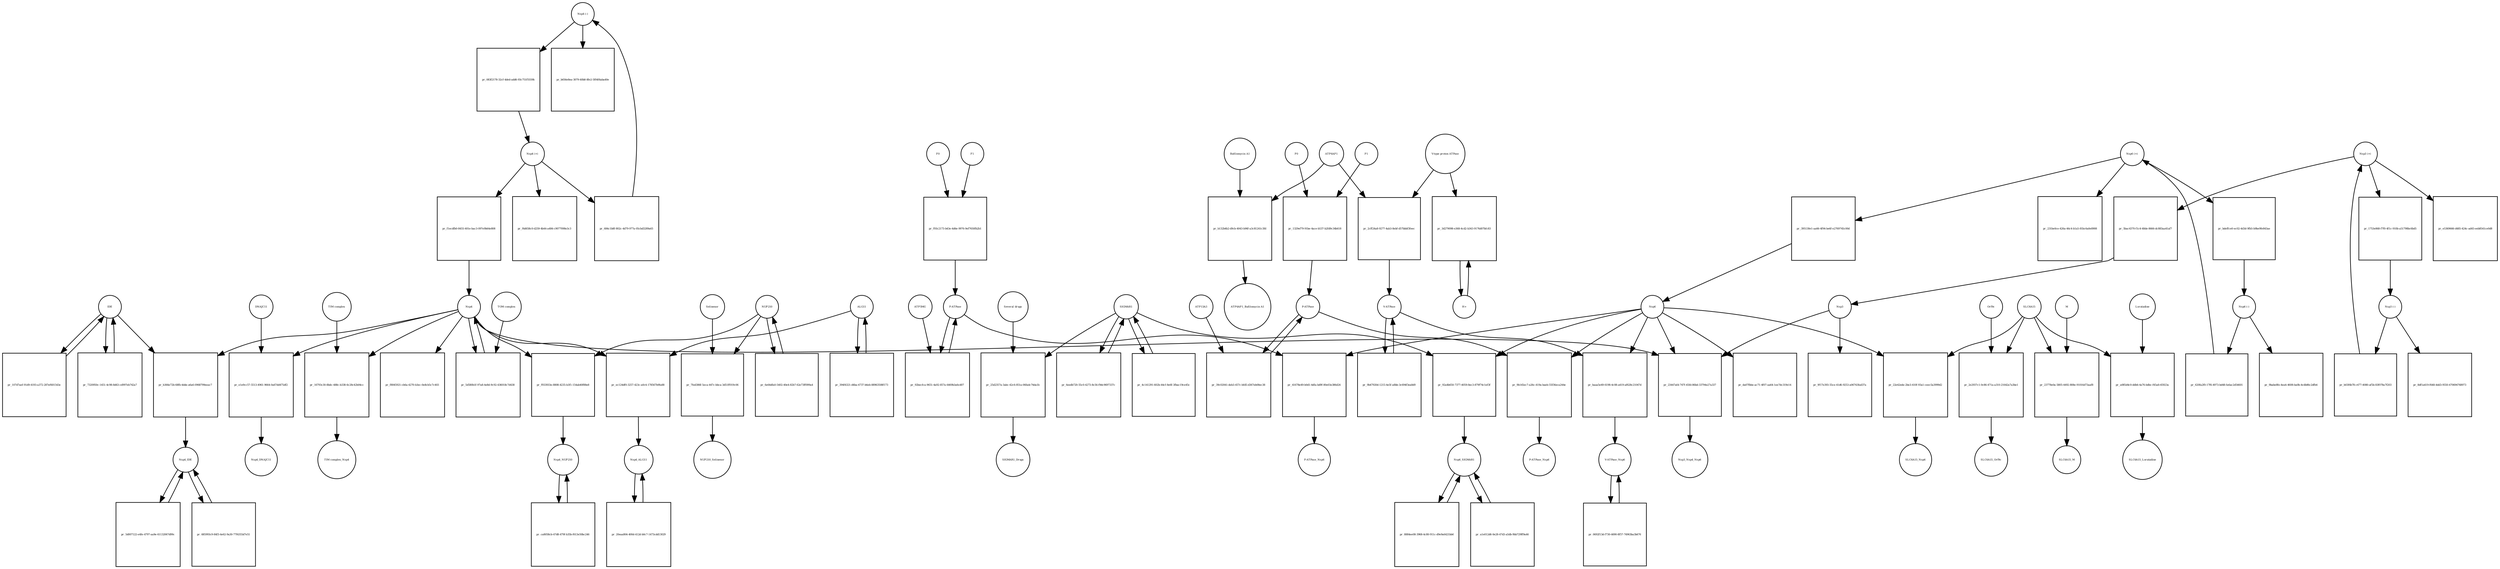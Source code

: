 strict digraph  {
"Nsp4 (-)" [annotation=urn_miriam_pubmed_32353859, bipartite=0, cls="nucleic acid feature", fontsize=4, label="Nsp4 (-)", shape=circle];
"pr_083f2178-32cf-4ded-add6-93c751f5559b" [annotation="", bipartite=1, cls=process, fontsize=4, label="pr_083f2178-32cf-4ded-add6-93c751f5559b", shape=square];
"Nsp4 (+)" [annotation=urn_miriam_pubmed_32353859, bipartite=0, cls="nucleic acid feature", fontsize=4, label="Nsp4 (+)", shape=circle];
"pr_f1ecdfb0-8455-401e-bac3-097e9b64e808" [annotation="", bipartite=1, cls=process, fontsize=4, label="pr_f1ecdfb0-8455-401e-bac3-097e9b64e808", shape=square];
Nsp4 [annotation="urn_miriam_ncbiprotein_BCD58761|urn_miriam_taxonomy_2697049", bipartite=0, cls=macromolecule, fontsize=4, label=Nsp4, shape=circle];
"pr_f8045921-cb6a-4270-b3ec-0e8cb5c7c403" [annotation="", bipartite=1, cls=process, fontsize=4, label="pr_f8045921-cb6a-4270-b3ec-0e8cb5c7c403", shape=square];
"pr_f4d658c0-d259-4b44-a484-c9077098e3c3" [annotation="", bipartite=1, cls=process, fontsize=4, label="pr_f4d658c0-d259-4b44-a484-c9077098e3c3", shape=square];
"pr_b366e72b-68fb-4dde-a6a6-0968799eeac7" [annotation="", bipartite=1, cls=process, fontsize=4, label="pr_b366e72b-68fb-4dde-a6a6-0968799eeac7", shape=square];
IDE [annotation="urn_miriam_uniprot_P14735|urn_miriam_pubmed_32353859|urn_miriam_doi_10.1210%2Fmend-4-8-1125|urn_miriam_taxonomy_10116", bipartite=0, cls=macromolecule, fontsize=4, label=IDE, shape=circle];
Nsp4_IDE [annotation="", bipartite=0, cls=complex, fontsize=4, label=Nsp4_IDE, shape=circle];
"pr_685993c9-84f3-4e62-9a30-77f4355d7e51" [annotation="", bipartite=1, cls=process, fontsize=4, label="pr_685993c9-84f3-4e62-9a30-77f4355d7e51", shape=square];
"pr_f933933e-8808-4235-b3f1-154ab40f88e8" [annotation="", bipartite=1, cls=process, fontsize=4, label="pr_f933933e-8808-4235-b3f1-154ab40f88e8", shape=square];
NUP210 [annotation="urn_miriam_uniprot_Q8TEM1|urn_miriam_pubmed_14517331", bipartite=0, cls=macromolecule, fontsize=4, label=NUP210, shape=circle];
Nsp4_NUP210 [annotation=urn_miriam_pubmed_14517331, bipartite=0, cls=complex, fontsize=4, label=Nsp4_NUP210, shape=circle];
"pr_5d007122-e4fe-4797-aa9e-61132067d99c" [annotation="", bipartite=1, cls=process, fontsize=4, label="pr_5d007122-e4fe-4797-aa9e-61132067d99c", shape=square];
"pr_e1e9cc57-5513-4961-9664-0a67dd475df2" [annotation="", bipartite=1, cls=process, fontsize=4, label="pr_e1e9cc57-5513-4961-9664-0a67dd475df2", shape=square];
DNAJC11 [annotation="urn_miriam_uniprot_Q9NVH1|urn_miriam_pubmed_32353859|urn_miriam_pubmed_25997101", bipartite=0, cls=macromolecule, fontsize=4, label=DNAJC11, shape=circle];
Nsp4_DNAJC11 [annotation="urn_miriam_pubmed_25997101|urn_miriam_pubmed_32353859", bipartite=0, cls=complex, fontsize=4, label=Nsp4_DNAJC11, shape=circle];
"pr_ca8058cb-47d8-479f-b35b-f613e50bc246" [annotation="", bipartite=1, cls=process, fontsize=4, label="pr_ca8058cb-47d8-479f-b35b-f613e50bc246", shape=square];
"pr_ec124df0-3257-423c-a0c4-178567b9fa88" [annotation="", bipartite=1, cls=process, fontsize=4, label="pr_ec124df0-3257-423c-a0c4-178567b9fa88", shape=square];
ALG11 [annotation="urn_miriam_uniprot_Q2TAA5|urn_miriam_pubmed_20080937", bipartite=0, cls=macromolecule, fontsize=4, label=ALG11, shape=circle];
Nsp4_ALG11 [annotation=urn_miriam_pubmed_20080937, bipartite=0, cls=complex, fontsize=4, label=Nsp4_ALG11, shape=circle];
"pr_684c1b8f-802c-4d79-977a-05cbd3289a65" [annotation="", bipartite=1, cls=process, fontsize=4, label="pr_684c1b8f-802c-4d79-977a-05cbd3289a65", shape=square];
"pr_b656e8ea-3079-40b8-8fe2-5f04f4aba40e" [annotation="", bipartite=1, cls=process, fontsize=4, label="pr_b656e8ea-3079-40b8-8fe2-5f04f4aba40e", shape=square];
"Nsp6 (-)" [annotation=urn_miriam_pubmed_32353859, bipartite=0, cls="nucleic acid feature", fontsize=4, label="Nsp6 (-)", shape=circle];
"pr_620fa2f0-17f6-4973-bd48-fa6ac2d54601" [annotation="", bipartite=1, cls=process, fontsize=4, label="pr_620fa2f0-17f6-4973-bd48-fa6ac2d54601", shape=square];
"Nsp6 (+)" [annotation=urn_miriam_pubmed_32353859, bipartite=0, cls="nucleic acid feature", fontsize=4, label="Nsp6 (+)", shape=circle];
"pr_395130e1-aa66-4f94-be6f-e2769745c00d" [annotation="", bipartite=1, cls=process, fontsize=4, label="pr_395130e1-aa66-4f94-be6f-e2769745c00d", shape=square];
Nsp6 [annotation="urn_miriam_taxonomy_2697049|urn_miriam_pubmed_32353859", bipartite=0, cls=macromolecule, fontsize=4, label=Nsp6, shape=circle];
"pr_da07fbbe-ac71-4f07-aa64-1ee7dc319e14" [annotation="", bipartite=1, cls=process, fontsize=4, label="pr_da07fbbe-ac71-4f07-aa64-1ee7dc319e14", shape=square];
"pr_231be0ce-426a-46c4-b1a5-81bc6a0e8908" [annotation="", bipartite=1, cls=process, fontsize=4, label="pr_231be0ce-426a-46c4-b1a5-81bc6a0e8908", shape=square];
"pr_41678e49-b0d1-4dfa-bd9f-80e03e386d24" [annotation="", bipartite=1, cls=process, fontsize=4, label="pr_41678e49-b0d1-4dfa-bd9f-80e03e386d24", shape=square];
"F-ATPase" [annotation=urn_miriam_uniprot_O75964, bipartite=0, cls=complex, fontsize=4, label="F-ATPase", shape=circle];
"F-ATPase_Nsp6" [annotation="", bipartite=0, cls=complex, fontsize=4, label="F-ATPase_Nsp6", shape=circle];
"pr_9b145ec7-a26c-419a-baeb-55f36eca244e" [annotation="", bipartite=1, cls=process, fontsize=4, label="pr_9b145ec7-a26c-419a-baeb-55f36eca244e", shape=square];
"P-ATPase" [annotation="", bipartite=0, cls=complex, fontsize=4, label="P-ATPase", shape=circle];
"P-ATPase_Nsp6" [annotation="", bipartite=0, cls=complex, fontsize=4, label="P-ATPase_Nsp6", shape=circle];
"pr_92a4b650-7377-4059-8ec3-879f74c1ef3f" [annotation="", bipartite=1, cls=process, fontsize=4, label="pr_92a4b650-7377-4059-8ec3-879f74c1ef3f", shape=square];
SIGMAR1 [annotation="urn_miriam_uniprot_Q99720|urn_miriam_doi_10.1074%2Fjbc.272.43.27107|urn_miriam_pubmed_32353859|urn_miriam_pubmed_10406945", bipartite=0, cls=macromolecule, fontsize=4, label=SIGMAR1, shape=circle];
Nsp6_SIGMAR1 [annotation=urn_miriam_pubmed_10406945, bipartite=0, cls=complex, fontsize=4, label=Nsp6_SIGMAR1, shape=circle];
"pr_a1e012d6-0e28-47d3-a5db-9bb729ff9a46" [annotation="", bipartite=1, cls=process, fontsize=4, label="pr_a1e012d6-0e28-47d3-a5db-9bb729ff9a46", shape=square];
"pr_baaa5e49-6198-4c08-a419-af628c21047d" [annotation="", bipartite=1, cls=process, fontsize=4, label="pr_baaa5e49-6198-4c08-a419-af628c21047d", shape=square];
"V-ATPase" [annotation=urn_miriam_uniprot_Q15904, bipartite=0, cls=complex, fontsize=4, label="V-ATPase", shape=circle];
"V-ATPase_Nsp6" [annotation=urn_miriam_uniprot_Q15904, bipartite=0, cls=complex, fontsize=4, label="V-ATPase_Nsp6", shape=circle];
"pr_bdeffce0-ec02-4d3d-9fb5-b9be9fe843ae" [annotation="", bipartite=1, cls=process, fontsize=4, label="pr_bdeffce0-ec02-4d3d-9fb5-b9be9fe843ae", shape=square];
"pr_9babe8fe-4ea4-4608-ba0b-4cdb86c2dfb4" [annotation="", bipartite=1, cls=process, fontsize=4, label="pr_9babe8fe-4ea4-4608-ba0b-4cdb86c2dfb4", shape=square];
"pr_16793c30-8bdc-488c-b338-6c28c42b04cc" [annotation="", bipartite=1, cls=process, fontsize=4, label="pr_16793c30-8bdc-488c-b338-6c28c42b04cc", shape=square];
"TIM complex" [annotation="", bipartite=0, cls=complex, fontsize=4, label="TIM complex", shape=circle];
"TIM complex_Nsp4" [annotation=urn_miriam_pubmed_32353859, bipartite=0, cls=complex, fontsize=4, label="TIM complex_Nsp4", shape=circle];
"pr_107d7aef-91d9-4193-a372-287ef601543e" [annotation="", bipartite=1, cls=process, fontsize=4, label="pr_107d7aef-91d9-4193-a372-287ef601543e", shape=square];
"Nsp3 (-)" [annotation=urn_miriam_pubmed_32353859, bipartite=0, cls="nucleic acid feature", fontsize=4, label="Nsp3 (-)", shape=circle];
"pr_b03f4b78-c477-4080-af5b-83f078a7f203" [annotation="", bipartite=1, cls=process, fontsize=4, label="pr_b03f4b78-c477-4080-af5b-83f078a7f203", shape=square];
"Nsp3 (+)" [annotation=urn_miriam_pubmed_32353859, bipartite=0, cls="nucleic acid feature", fontsize=4, label="Nsp3 (+)", shape=circle];
"pr_1753e868-f7f0-4f1c-910b-a51798bc6bd5" [annotation="", bipartite=1, cls=process, fontsize=4, label="pr_1753e868-f7f0-4f1c-910b-a51798bc6bd5", shape=square];
"pr_5bac4370-f1c4-48de-8666-dc883aa41af7" [annotation="", bipartite=1, cls=process, fontsize=4, label="pr_5bac4370-f1c4-48de-8666-dc883aa41af7", shape=square];
Nsp3 [annotation="urn_miriam_taxonomy_2697049|urn_miriam_pubmed_32353859", bipartite=0, cls=macromolecule, fontsize=4, label=Nsp3, shape=circle];
"pr_8df1a419-f648-4dd3-9550-470694768973" [annotation="", bipartite=1, cls=process, fontsize=4, label="pr_8df1a419-f648-4dd3-9550-470694768973", shape=square];
"pr_e5369666-d485-424c-ad45-eeb8541ce0d8" [annotation="", bipartite=1, cls=process, fontsize=4, label="pr_e5369666-d485-424c-ad45-eeb8541ce0d8", shape=square];
"pr_9f17e393-55ce-41d6-9253-a06743fad37a" [annotation="", bipartite=1, cls=process, fontsize=4, label="pr_9f17e393-55ce-41d6-9253-a06743fad37a", shape=square];
"pr_23447afd-747f-45fd-86bd-33794e27a337" [annotation="", bipartite=1, cls=process, fontsize=4, label="pr_23447afd-747f-45fd-86bd-33794e27a337", shape=square];
Nsp3_Nsp4_Nsp6 [annotation="urn_miriam_pubmed_32353859|urn_miriam_pubmed_29128390|urn_miriam_doi_10.1016%2Fj.virol.2017.07.019|urn_miriam_taxonomy_694009", bipartite=0, cls=complex, fontsize=4, label=Nsp3_Nsp4_Nsp6, shape=circle];
"pr_7fed386f-5eca-447c-bbca-3d51ff019c06" [annotation="", bipartite=1, cls=process, fontsize=4, label="pr_7fed386f-5eca-447c-bbca-3d51ff019c06", shape=square];
Selinexor [annotation=urn_miriam_pubmed_32353859, bipartite=0, cls="simple chemical", fontsize=4, label=Selinexor, shape=circle];
NUP210_Selinexor [annotation=urn_miriam_pubmed_32353859, bipartite=0, cls=complex, fontsize=4, label=NUP210_Selinexor, shape=circle];
"pr_22e42ede-2be3-410f-93a1-ceec5a3999d2" [annotation="", bipartite=1, cls=process, fontsize=4, label="pr_22e42ede-2be3-410f-93a1-ceec5a3999d2", shape=square];
SLC6A15 [annotation="urn_miriam_pubmed_32353859|urn_miriam_uniprot_Q8IY34", bipartite=0, cls=macromolecule, fontsize=4, label=SLC6A15, shape=circle];
SLC6A15_Nsp6 [annotation=urn_miriam_pubmed_32353859, bipartite=0, cls=complex, fontsize=4, label=SLC6A15_Nsp6, shape=circle];
"pr_2e2937c1-0c86-471a-a310-21642a7a3be1" [annotation="", bipartite=1, cls=process, fontsize=4, label="pr_2e2937c1-0c86-471a-a310-21642a7a3be1", shape=square];
Orf9c [annotation=urn_miriam_taxonomy_2697049, bipartite=0, cls=macromolecule, fontsize=4, label=Orf9c, shape=circle];
SLC6A15_Orf9c [annotation=urn_miriam_pubmed_32353859, bipartite=0, cls=complex, fontsize=4, label=SLC6A15_Orf9c, shape=circle];
"pr_23778e0a-5805-4492-808e-91016d73aaf8" [annotation="", bipartite=1, cls=process, fontsize=4, label="pr_23778e0a-5805-4492-808e-91016d73aaf8", shape=square];
M [annotation=urn_miriam_taxonomy_2697049, bipartite=0, cls=macromolecule, fontsize=4, label=M, shape=circle];
SLC6A15_M [annotation=urn_miriam_pubmed_32353859, bipartite=0, cls=complex, fontsize=4, label=SLC6A15_M, shape=circle];
"pr_a085d4c0-ddb6-4a76-bdbc-f45afc45923a" [annotation="", bipartite=1, cls=process, fontsize=4, label="pr_a085d4c0-ddb6-4a76-bdbc-f45afc45923a", shape=square];
Loratadine [annotation=urn_miriam_pubmed_123134323, bipartite=0, cls="simple chemical", fontsize=4, label=Loratadine, shape=circle];
SLC6A15_Loratadine [annotation="", bipartite=0, cls=complex, fontsize=4, label=SLC6A15_Loratadine, shape=circle];
ATP6AP1 [annotation="urn_miriam_uniprot_Q15904|urn_miriam_pubmed_27231034", bipartite=0, cls=macromolecule, fontsize=4, label=ATP6AP1, shape=circle];
"pr_b132b4b2-d9cb-4043-b96f-a3c81241c3fd" [annotation="", bipartite=1, cls=process, fontsize=4, label="pr_b132b4b2-d9cb-4043-b96f-a3c81241c3fd", shape=square];
"Bafilomycin A1" [annotation="", bipartite=0, cls="simple chemical", fontsize=4, label="Bafilomycin A1", shape=circle];
"ATP6AP1_Bafilomycin A1" [annotation="", bipartite=0, cls=complex, fontsize=4, label="ATP6AP1_Bafilomycin A1", shape=circle];
"Several drugs" [annotation="", bipartite=0, cls="simple chemical", fontsize=4, label="Several drugs", shape=circle];
"pr_25d2357a-3abc-42c6-851a-06fadc74da1b" [annotation="", bipartite=1, cls=process, fontsize=4, label="pr_25d2357a-3abc-42c6-851a-06fadc74da1b", shape=square];
SIGMAR1_Drugs [annotation=urn_miriam_pubmed_32353859, bipartite=0, cls=complex, fontsize=4, label=SIGMAR1_Drugs, shape=circle];
"pr_5d580b1f-97a8-4e8d-9c92-436018c7d438" [annotation="", bipartite=1, cls=process, fontsize=4, label="pr_5d580b1f-97a8-4e8d-9c92-436018c7d438", shape=square];
"TOM complex" [annotation="", bipartite=0, cls=complex, fontsize=4, label="TOM complex", shape=circle];
ATP13A3 [annotation=urn_miriam_uniprot_Q9H7F0, bipartite=0, cls=macromolecule, fontsize=4, label=ATP13A3, shape=circle];
"pr_39c02041-deb3-457c-bfd5-d367eb08ec38" [annotation="", bipartite=1, cls=process, fontsize=4, label="pr_39c02041-deb3-457c-bfd5-d367eb08ec38", shape=square];
P1 [annotation="", bipartite=0, cls=complex, fontsize=4, label=P1, shape=circle];
"pr_1329ef79-91be-4ace-b537-b2fd9c34b618" [annotation="", bipartite=1, cls=process, fontsize=4, label="pr_1329ef79-91be-4ace-b537-b2fd9c34b618", shape=square];
P0 [annotation="", bipartite=0, cls=complex, fontsize=4, label=P0, shape=circle];
"pr_6e64dfa0-5402-40e4-82b7-62e73ff099a4" [annotation="", bipartite=1, cls=process, fontsize=4, label="pr_6e64dfa0-5402-40e4-82b7-62e73ff099a4", shape=square];
"pr_7320950c-1451-4c98-8d63-cd997eb742a7" [annotation="", bipartite=1, cls=process, fontsize=4, label="pr_7320950c-1451-4c98-8d63-cd997eb742a7", shape=square];
"pr_6eedb720-55c0-4273-8c56-f9dc9697337c" [annotation="", bipartite=1, cls=process, fontsize=4, label="pr_6eedb720-55c0-4273-8c56-f9dc9697337c", shape=square];
"pr_4c141291-602b-44cf-8e6f-3fbac19ce45c" [annotation="", bipartite=1, cls=process, fontsize=4, label="pr_4c141291-602b-44cf-8e6f-3fbac19ce45c", shape=square];
"pr_8884ee08-3968-4c80-911c-d9e9a6421bb6" [annotation="", bipartite=1, cls=process, fontsize=4, label="pr_8884ee08-3968-4c80-911c-d9e9a6421bb6", shape=square];
"pr_20eaa804-400d-412d-b0c7-1473cdd13029" [annotation="", bipartite=1, cls=process, fontsize=4, label="pr_20eaa804-400d-412d-b0c7-1473cdd13029", shape=square];
"pr_394f4321-d4ba-4737-b6eb-88963508f173" [annotation="", bipartite=1, cls=process, fontsize=4, label="pr_394f4321-d4ba-4737-b6eb-88963508f173", shape=square];
"H+" [annotation="urn_miriam_obo.chebi_CHEBI%3A15378", bipartite=0, cls="simple chemical", fontsize=4, label="H+", shape=circle];
"pr_3d279098-e368-4cd2-b343-9176d07bfc83" [annotation="", bipartite=1, cls=process, fontsize=4, label="pr_3d279098-e368-4cd2-b343-9176d07bfc83", shape=square];
"V-type proton ATPase" [annotation="urn_miriam_obo.go_GO%3A0046611", bipartite=0, cls=complex, fontsize=4, label="V-type proton ATPase", shape=circle];
"pr_2cff24a8-9277-4ab3-8ebf-d57bbbf3feec" [annotation="", bipartite=1, cls=process, fontsize=4, label="pr_2cff24a8-9277-4ab3-8ebf-d57bbbf3feec", shape=square];
"pr_9b47920d-1215-4e5f-a8bb-3c694f3ea8d9" [annotation="", bipartite=1, cls=process, fontsize=4, label="pr_9b47920d-1215-4e5f-a8bb-3c694f3ea8d9", shape=square];
"pr_0692f13d-f730-4690-8f57-74963ba3b676" [annotation="", bipartite=1, cls=process, fontsize=4, label="pr_0692f13d-f730-4690-8f57-74963ba3b676", shape=square];
ATP5MG [annotation=urn_miriam_uniprot_O75964, bipartite=0, cls=macromolecule, fontsize=4, label=ATP5MG, shape=circle];
"pr_92becfca-9651-4a92-857a-6469b3a6cd07" [annotation="", bipartite=1, cls=process, fontsize=4, label="pr_92becfca-9651-4a92-857a-6469b3a6cd07", shape=square];
F1 [annotation="", bipartite=0, cls=complex, fontsize=4, label=F1, shape=circle];
"pr_f93c2173-b43e-4d6e-9976-9ef7650fb2b1" [annotation="", bipartite=1, cls=process, fontsize=4, label="pr_f93c2173-b43e-4d6e-9976-9ef7650fb2b1", shape=square];
F0 [annotation="", bipartite=0, cls=complex, fontsize=4, label=F0, shape=circle];
"Nsp4 (-)" -> "pr_083f2178-32cf-4ded-add6-93c751f5559b"  [annotation="", interaction_type=consumption];
"Nsp4 (-)" -> "pr_b656e8ea-3079-40b8-8fe2-5f04f4aba40e"  [annotation="", interaction_type=consumption];
"pr_083f2178-32cf-4ded-add6-93c751f5559b" -> "Nsp4 (+)"  [annotation="", interaction_type=production];
"Nsp4 (+)" -> "pr_f1ecdfb0-8455-401e-bac3-097e9b64e808"  [annotation="", interaction_type=consumption];
"Nsp4 (+)" -> "pr_f4d658c0-d259-4b44-a484-c9077098e3c3"  [annotation="", interaction_type=consumption];
"Nsp4 (+)" -> "pr_684c1b8f-802c-4d79-977a-05cbd3289a65"  [annotation="", interaction_type=consumption];
"pr_f1ecdfb0-8455-401e-bac3-097e9b64e808" -> Nsp4  [annotation="", interaction_type=production];
Nsp4 -> "pr_f8045921-cb6a-4270-b3ec-0e8cb5c7c403"  [annotation="", interaction_type=consumption];
Nsp4 -> "pr_b366e72b-68fb-4dde-a6a6-0968799eeac7"  [annotation="", interaction_type=consumption];
Nsp4 -> "pr_f933933e-8808-4235-b3f1-154ab40f88e8"  [annotation="", interaction_type=consumption];
Nsp4 -> "pr_e1e9cc57-5513-4961-9664-0a67dd475df2"  [annotation="", interaction_type=consumption];
Nsp4 -> "pr_ec124df0-3257-423c-a0c4-178567b9fa88"  [annotation="", interaction_type=consumption];
Nsp4 -> "pr_16793c30-8bdc-488c-b338-6c28c42b04cc"  [annotation="", interaction_type=consumption];
Nsp4 -> "pr_23447afd-747f-45fd-86bd-33794e27a337"  [annotation="", interaction_type=consumption];
Nsp4 -> "pr_5d580b1f-97a8-4e8d-9c92-436018c7d438"  [annotation="", interaction_type=consumption];
"pr_b366e72b-68fb-4dde-a6a6-0968799eeac7" -> Nsp4_IDE  [annotation="", interaction_type=production];
IDE -> "pr_b366e72b-68fb-4dde-a6a6-0968799eeac7"  [annotation="", interaction_type=consumption];
IDE -> "pr_107d7aef-91d9-4193-a372-287ef601543e"  [annotation="", interaction_type=consumption];
IDE -> "pr_7320950c-1451-4c98-8d63-cd997eb742a7"  [annotation="", interaction_type=consumption];
Nsp4_IDE -> "pr_685993c9-84f3-4e62-9a30-77f4355d7e51"  [annotation="", interaction_type=consumption];
Nsp4_IDE -> "pr_5d007122-e4fe-4797-aa9e-61132067d99c"  [annotation="", interaction_type=consumption];
"pr_685993c9-84f3-4e62-9a30-77f4355d7e51" -> Nsp4_IDE  [annotation="", interaction_type=production];
"pr_f933933e-8808-4235-b3f1-154ab40f88e8" -> Nsp4_NUP210  [annotation="", interaction_type=production];
NUP210 -> "pr_f933933e-8808-4235-b3f1-154ab40f88e8"  [annotation="", interaction_type=consumption];
NUP210 -> "pr_7fed386f-5eca-447c-bbca-3d51ff019c06"  [annotation="", interaction_type=consumption];
NUP210 -> "pr_6e64dfa0-5402-40e4-82b7-62e73ff099a4"  [annotation="", interaction_type=consumption];
Nsp4_NUP210 -> "pr_ca8058cb-47d8-479f-b35b-f613e50bc246"  [annotation="", interaction_type=consumption];
"pr_5d007122-e4fe-4797-aa9e-61132067d99c" -> Nsp4_IDE  [annotation="", interaction_type=production];
"pr_e1e9cc57-5513-4961-9664-0a67dd475df2" -> Nsp4_DNAJC11  [annotation="", interaction_type=production];
DNAJC11 -> "pr_e1e9cc57-5513-4961-9664-0a67dd475df2"  [annotation="", interaction_type=consumption];
"pr_ca8058cb-47d8-479f-b35b-f613e50bc246" -> Nsp4_NUP210  [annotation="", interaction_type=production];
"pr_ec124df0-3257-423c-a0c4-178567b9fa88" -> Nsp4_ALG11  [annotation="", interaction_type=production];
ALG11 -> "pr_ec124df0-3257-423c-a0c4-178567b9fa88"  [annotation="", interaction_type=consumption];
ALG11 -> "pr_394f4321-d4ba-4737-b6eb-88963508f173"  [annotation="", interaction_type=consumption];
Nsp4_ALG11 -> "pr_20eaa804-400d-412d-b0c7-1473cdd13029"  [annotation="", interaction_type=consumption];
"pr_684c1b8f-802c-4d79-977a-05cbd3289a65" -> "Nsp4 (-)"  [annotation="", interaction_type=production];
"Nsp6 (-)" -> "pr_620fa2f0-17f6-4973-bd48-fa6ac2d54601"  [annotation="", interaction_type=consumption];
"Nsp6 (-)" -> "pr_9babe8fe-4ea4-4608-ba0b-4cdb86c2dfb4"  [annotation="", interaction_type=consumption];
"pr_620fa2f0-17f6-4973-bd48-fa6ac2d54601" -> "Nsp6 (+)"  [annotation="", interaction_type=production];
"Nsp6 (+)" -> "pr_395130e1-aa66-4f94-be6f-e2769745c00d"  [annotation="", interaction_type=consumption];
"Nsp6 (+)" -> "pr_231be0ce-426a-46c4-b1a5-81bc6a0e8908"  [annotation="", interaction_type=consumption];
"Nsp6 (+)" -> "pr_bdeffce0-ec02-4d3d-9fb5-b9be9fe843ae"  [annotation="", interaction_type=consumption];
"pr_395130e1-aa66-4f94-be6f-e2769745c00d" -> Nsp6  [annotation="", interaction_type=production];
Nsp6 -> "pr_da07fbbe-ac71-4f07-aa64-1ee7dc319e14"  [annotation="", interaction_type=consumption];
Nsp6 -> "pr_41678e49-b0d1-4dfa-bd9f-80e03e386d24"  [annotation="", interaction_type=consumption];
Nsp6 -> "pr_9b145ec7-a26c-419a-baeb-55f36eca244e"  [annotation="", interaction_type=consumption];
Nsp6 -> "pr_92a4b650-7377-4059-8ec3-879f74c1ef3f"  [annotation="", interaction_type=consumption];
Nsp6 -> "pr_baaa5e49-6198-4c08-a419-af628c21047d"  [annotation="", interaction_type=consumption];
Nsp6 -> "pr_23447afd-747f-45fd-86bd-33794e27a337"  [annotation="", interaction_type=consumption];
Nsp6 -> "pr_22e42ede-2be3-410f-93a1-ceec5a3999d2"  [annotation="", interaction_type=consumption];
"pr_41678e49-b0d1-4dfa-bd9f-80e03e386d24" -> "F-ATPase_Nsp6"  [annotation="", interaction_type=production];
"F-ATPase" -> "pr_41678e49-b0d1-4dfa-bd9f-80e03e386d24"  [annotation="", interaction_type=consumption];
"F-ATPase" -> "pr_92becfca-9651-4a92-857a-6469b3a6cd07"  [annotation="", interaction_type=consumption];
"pr_9b145ec7-a26c-419a-baeb-55f36eca244e" -> "P-ATPase_Nsp6"  [annotation="", interaction_type=production];
"P-ATPase" -> "pr_9b145ec7-a26c-419a-baeb-55f36eca244e"  [annotation="", interaction_type=consumption];
"P-ATPase" -> "pr_39c02041-deb3-457c-bfd5-d367eb08ec38"  [annotation="", interaction_type=consumption];
"pr_92a4b650-7377-4059-8ec3-879f74c1ef3f" -> Nsp6_SIGMAR1  [annotation="", interaction_type=production];
SIGMAR1 -> "pr_92a4b650-7377-4059-8ec3-879f74c1ef3f"  [annotation="", interaction_type=consumption];
SIGMAR1 -> "pr_25d2357a-3abc-42c6-851a-06fadc74da1b"  [annotation="", interaction_type=consumption];
SIGMAR1 -> "pr_6eedb720-55c0-4273-8c56-f9dc9697337c"  [annotation="", interaction_type=consumption];
SIGMAR1 -> "pr_4c141291-602b-44cf-8e6f-3fbac19ce45c"  [annotation="", interaction_type=consumption];
Nsp6_SIGMAR1 -> "pr_a1e012d6-0e28-47d3-a5db-9bb729ff9a46"  [annotation="", interaction_type=consumption];
Nsp6_SIGMAR1 -> "pr_8884ee08-3968-4c80-911c-d9e9a6421bb6"  [annotation="", interaction_type=consumption];
"pr_a1e012d6-0e28-47d3-a5db-9bb729ff9a46" -> Nsp6_SIGMAR1  [annotation="", interaction_type=production];
"pr_baaa5e49-6198-4c08-a419-af628c21047d" -> "V-ATPase_Nsp6"  [annotation="", interaction_type=production];
"V-ATPase" -> "pr_baaa5e49-6198-4c08-a419-af628c21047d"  [annotation="", interaction_type=consumption];
"V-ATPase" -> "pr_9b47920d-1215-4e5f-a8bb-3c694f3ea8d9"  [annotation="", interaction_type=consumption];
"V-ATPase_Nsp6" -> "pr_0692f13d-f730-4690-8f57-74963ba3b676"  [annotation="", interaction_type=consumption];
"pr_bdeffce0-ec02-4d3d-9fb5-b9be9fe843ae" -> "Nsp6 (-)"  [annotation="", interaction_type=production];
"pr_16793c30-8bdc-488c-b338-6c28c42b04cc" -> "TIM complex_Nsp4"  [annotation="", interaction_type=production];
"TIM complex" -> "pr_16793c30-8bdc-488c-b338-6c28c42b04cc"  [annotation="", interaction_type=consumption];
"pr_107d7aef-91d9-4193-a372-287ef601543e" -> IDE  [annotation="", interaction_type=production];
"Nsp3 (-)" -> "pr_b03f4b78-c477-4080-af5b-83f078a7f203"  [annotation="", interaction_type=consumption];
"Nsp3 (-)" -> "pr_8df1a419-f648-4dd3-9550-470694768973"  [annotation="", interaction_type=consumption];
"pr_b03f4b78-c477-4080-af5b-83f078a7f203" -> "Nsp3 (+)"  [annotation="", interaction_type=production];
"Nsp3 (+)" -> "pr_1753e868-f7f0-4f1c-910b-a51798bc6bd5"  [annotation="", interaction_type=consumption];
"Nsp3 (+)" -> "pr_5bac4370-f1c4-48de-8666-dc883aa41af7"  [annotation="", interaction_type=consumption];
"Nsp3 (+)" -> "pr_e5369666-d485-424c-ad45-eeb8541ce0d8"  [annotation="", interaction_type=consumption];
"pr_1753e868-f7f0-4f1c-910b-a51798bc6bd5" -> "Nsp3 (-)"  [annotation="", interaction_type=production];
"pr_5bac4370-f1c4-48de-8666-dc883aa41af7" -> Nsp3  [annotation="", interaction_type=production];
Nsp3 -> "pr_9f17e393-55ce-41d6-9253-a06743fad37a"  [annotation="", interaction_type=consumption];
Nsp3 -> "pr_23447afd-747f-45fd-86bd-33794e27a337"  [annotation="", interaction_type=consumption];
"pr_23447afd-747f-45fd-86bd-33794e27a337" -> Nsp3_Nsp4_Nsp6  [annotation="", interaction_type=production];
"pr_7fed386f-5eca-447c-bbca-3d51ff019c06" -> NUP210_Selinexor  [annotation="", interaction_type=production];
Selinexor -> "pr_7fed386f-5eca-447c-bbca-3d51ff019c06"  [annotation="", interaction_type=consumption];
"pr_22e42ede-2be3-410f-93a1-ceec5a3999d2" -> SLC6A15_Nsp6  [annotation="", interaction_type=production];
SLC6A15 -> "pr_22e42ede-2be3-410f-93a1-ceec5a3999d2"  [annotation="", interaction_type=consumption];
SLC6A15 -> "pr_2e2937c1-0c86-471a-a310-21642a7a3be1"  [annotation="", interaction_type=consumption];
SLC6A15 -> "pr_23778e0a-5805-4492-808e-91016d73aaf8"  [annotation="", interaction_type=consumption];
SLC6A15 -> "pr_a085d4c0-ddb6-4a76-bdbc-f45afc45923a"  [annotation="", interaction_type=consumption];
"pr_2e2937c1-0c86-471a-a310-21642a7a3be1" -> SLC6A15_Orf9c  [annotation="", interaction_type=production];
Orf9c -> "pr_2e2937c1-0c86-471a-a310-21642a7a3be1"  [annotation="", interaction_type=consumption];
"pr_23778e0a-5805-4492-808e-91016d73aaf8" -> SLC6A15_M  [annotation="", interaction_type=production];
M -> "pr_23778e0a-5805-4492-808e-91016d73aaf8"  [annotation="", interaction_type=consumption];
"pr_a085d4c0-ddb6-4a76-bdbc-f45afc45923a" -> SLC6A15_Loratadine  [annotation="", interaction_type=production];
Loratadine -> "pr_a085d4c0-ddb6-4a76-bdbc-f45afc45923a"  [annotation="", interaction_type=consumption];
ATP6AP1 -> "pr_b132b4b2-d9cb-4043-b96f-a3c81241c3fd"  [annotation="", interaction_type=consumption];
ATP6AP1 -> "pr_2cff24a8-9277-4ab3-8ebf-d57bbbf3feec"  [annotation="", interaction_type=consumption];
"pr_b132b4b2-d9cb-4043-b96f-a3c81241c3fd" -> "ATP6AP1_Bafilomycin A1"  [annotation="", interaction_type=production];
"Bafilomycin A1" -> "pr_b132b4b2-d9cb-4043-b96f-a3c81241c3fd"  [annotation="", interaction_type=consumption];
"Several drugs" -> "pr_25d2357a-3abc-42c6-851a-06fadc74da1b"  [annotation="", interaction_type=consumption];
"pr_25d2357a-3abc-42c6-851a-06fadc74da1b" -> SIGMAR1_Drugs  [annotation="", interaction_type=production];
"pr_5d580b1f-97a8-4e8d-9c92-436018c7d438" -> Nsp4  [annotation="", interaction_type=production];
"TOM complex" -> "pr_5d580b1f-97a8-4e8d-9c92-436018c7d438"  [annotation="urn_miriam_pubmed_32353859|urn_miriam_taxonomy_2697049", interaction_type=stimulation];
ATP13A3 -> "pr_39c02041-deb3-457c-bfd5-d367eb08ec38"  [annotation="", interaction_type=consumption];
"pr_39c02041-deb3-457c-bfd5-d367eb08ec38" -> "P-ATPase"  [annotation="", interaction_type=production];
P1 -> "pr_1329ef79-91be-4ace-b537-b2fd9c34b618"  [annotation="", interaction_type=consumption];
"pr_1329ef79-91be-4ace-b537-b2fd9c34b618" -> "P-ATPase"  [annotation="", interaction_type=production];
P0 -> "pr_1329ef79-91be-4ace-b537-b2fd9c34b618"  [annotation="", interaction_type=consumption];
"pr_6e64dfa0-5402-40e4-82b7-62e73ff099a4" -> NUP210  [annotation="", interaction_type=production];
"pr_7320950c-1451-4c98-8d63-cd997eb742a7" -> IDE  [annotation="", interaction_type=production];
"pr_6eedb720-55c0-4273-8c56-f9dc9697337c" -> SIGMAR1  [annotation="", interaction_type=production];
"pr_4c141291-602b-44cf-8e6f-3fbac19ce45c" -> SIGMAR1  [annotation="", interaction_type=production];
"pr_8884ee08-3968-4c80-911c-d9e9a6421bb6" -> Nsp6_SIGMAR1  [annotation="", interaction_type=production];
"pr_20eaa804-400d-412d-b0c7-1473cdd13029" -> Nsp4_ALG11  [annotation="", interaction_type=production];
"pr_394f4321-d4ba-4737-b6eb-88963508f173" -> ALG11  [annotation="", interaction_type=production];
"H+" -> "pr_3d279098-e368-4cd2-b343-9176d07bfc83"  [annotation="", interaction_type=consumption];
"pr_3d279098-e368-4cd2-b343-9176d07bfc83" -> "H+"  [annotation="", interaction_type=production];
"V-type proton ATPase" -> "pr_3d279098-e368-4cd2-b343-9176d07bfc83"  [annotation=urn_miriam_pubmed_22335796, interaction_type=catalysis];
"V-type proton ATPase" -> "pr_2cff24a8-9277-4ab3-8ebf-d57bbbf3feec"  [annotation="", interaction_type=consumption];
"pr_2cff24a8-9277-4ab3-8ebf-d57bbbf3feec" -> "V-ATPase"  [annotation="", interaction_type=production];
"pr_9b47920d-1215-4e5f-a8bb-3c694f3ea8d9" -> "V-ATPase"  [annotation="", interaction_type=production];
"pr_0692f13d-f730-4690-8f57-74963ba3b676" -> "V-ATPase_Nsp6"  [annotation="", interaction_type=production];
ATP5MG -> "pr_92becfca-9651-4a92-857a-6469b3a6cd07"  [annotation="", interaction_type=consumption];
"pr_92becfca-9651-4a92-857a-6469b3a6cd07" -> "F-ATPase"  [annotation="", interaction_type=production];
F1 -> "pr_f93c2173-b43e-4d6e-9976-9ef7650fb2b1"  [annotation="", interaction_type=consumption];
"pr_f93c2173-b43e-4d6e-9976-9ef7650fb2b1" -> "F-ATPase"  [annotation="", interaction_type=production];
F0 -> "pr_f93c2173-b43e-4d6e-9976-9ef7650fb2b1"  [annotation="", interaction_type=consumption];
}
